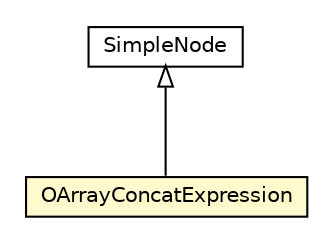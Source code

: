 #!/usr/local/bin/dot
#
# Class diagram 
# Generated by UMLGraph version R5_6-24-gf6e263 (http://www.umlgraph.org/)
#

digraph G {
	edge [fontname="Helvetica",fontsize=10,labelfontname="Helvetica",labelfontsize=10];
	node [fontname="Helvetica",fontsize=10,shape=plaintext];
	nodesep=0.25;
	ranksep=0.5;
	// com.orientechnologies.orient.core.sql.parser.OArrayConcatExpression
	c1535409 [label=<<table title="com.orientechnologies.orient.core.sql.parser.OArrayConcatExpression" border="0" cellborder="1" cellspacing="0" cellpadding="2" port="p" bgcolor="lemonChiffon" href="./OArrayConcatExpression.html">
		<tr><td><table border="0" cellspacing="0" cellpadding="1">
<tr><td align="center" balign="center"> OArrayConcatExpression </td></tr>
		</table></td></tr>
		</table>>, URL="./OArrayConcatExpression.html", fontname="Helvetica", fontcolor="black", fontsize=10.0];
	// com.orientechnologies.orient.core.sql.parser.SimpleNode
	c1535539 [label=<<table title="com.orientechnologies.orient.core.sql.parser.SimpleNode" border="0" cellborder="1" cellspacing="0" cellpadding="2" port="p" href="./SimpleNode.html">
		<tr><td><table border="0" cellspacing="0" cellpadding="1">
<tr><td align="center" balign="center"> SimpleNode </td></tr>
		</table></td></tr>
		</table>>, URL="./SimpleNode.html", fontname="Helvetica", fontcolor="black", fontsize=10.0];
	//com.orientechnologies.orient.core.sql.parser.OArrayConcatExpression extends com.orientechnologies.orient.core.sql.parser.SimpleNode
	c1535539:p -> c1535409:p [dir=back,arrowtail=empty];
}

